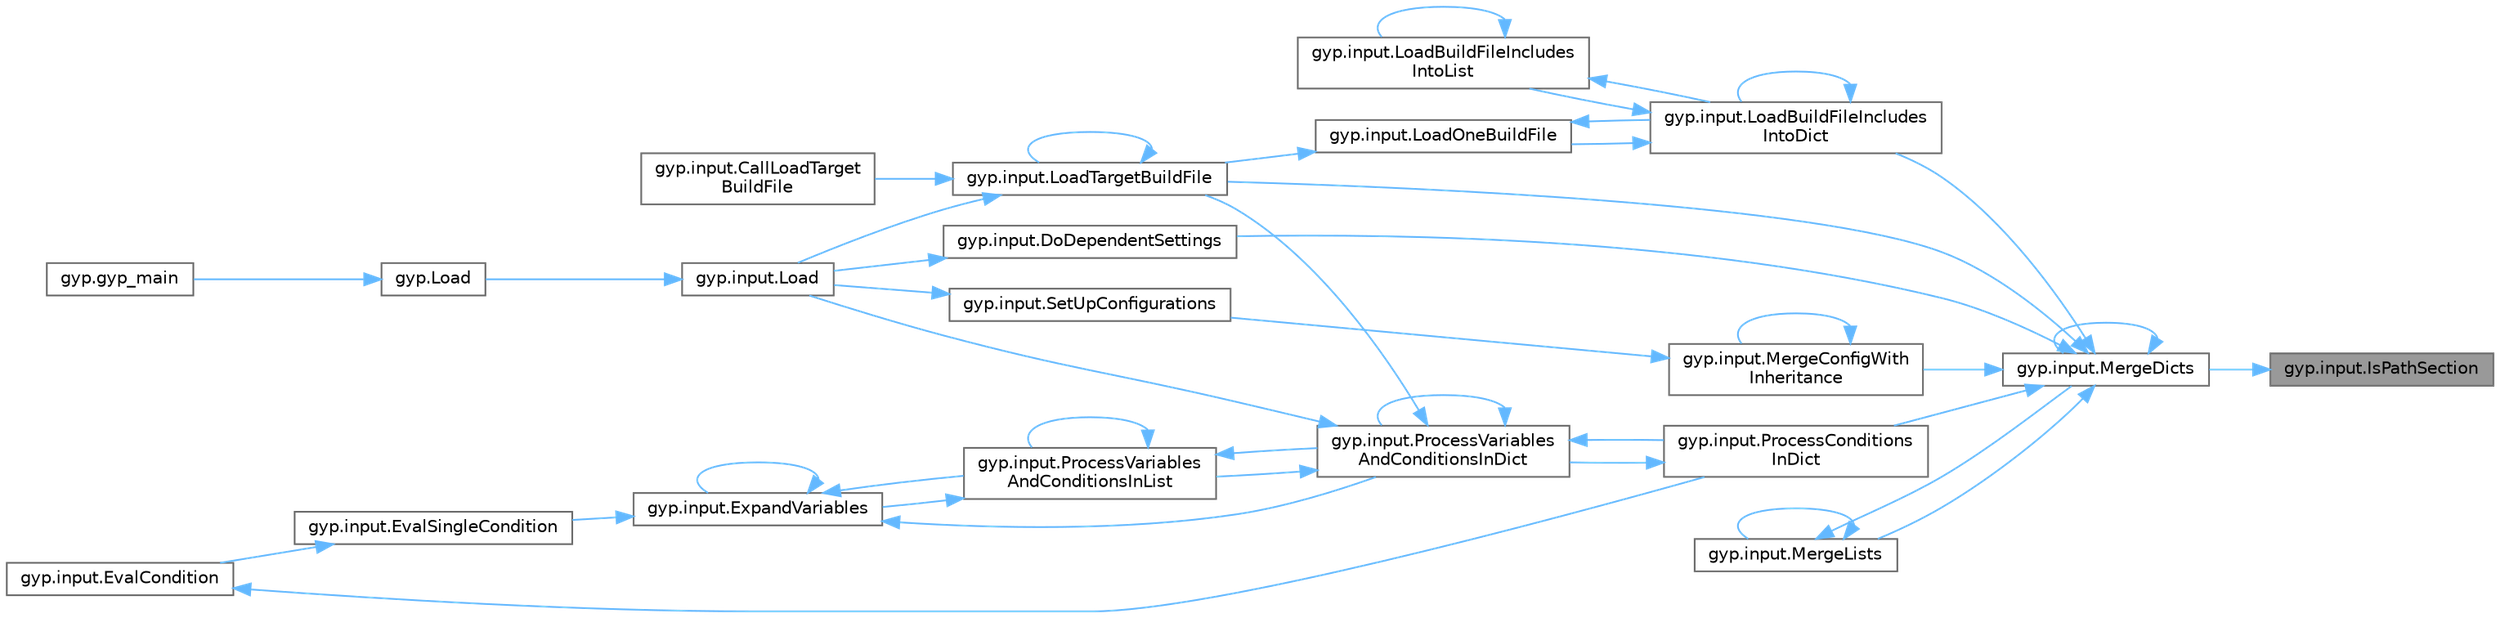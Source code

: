 digraph "gyp.input.IsPathSection"
{
 // LATEX_PDF_SIZE
  bgcolor="transparent";
  edge [fontname=Helvetica,fontsize=10,labelfontname=Helvetica,labelfontsize=10];
  node [fontname=Helvetica,fontsize=10,shape=box,height=0.2,width=0.4];
  rankdir="RL";
  Node1 [id="Node000001",label="gyp.input.IsPathSection",height=0.2,width=0.4,color="gray40", fillcolor="grey60", style="filled", fontcolor="black",tooltip=" "];
  Node1 -> Node2 [id="edge42_Node000001_Node000002",dir="back",color="steelblue1",style="solid",tooltip=" "];
  Node2 [id="Node000002",label="gyp.input.MergeDicts",height=0.2,width=0.4,color="grey40", fillcolor="white", style="filled",URL="$namespacegyp_1_1input.html#a6bfd0551004401096665308f59ddf5b8",tooltip=" "];
  Node2 -> Node3 [id="edge43_Node000002_Node000003",dir="back",color="steelblue1",style="solid",tooltip=" "];
  Node3 [id="Node000003",label="gyp.input.DoDependentSettings",height=0.2,width=0.4,color="grey40", fillcolor="white", style="filled",URL="$namespacegyp_1_1input.html#a531a70d9af9b58523bd2c9c5597689ed",tooltip=" "];
  Node3 -> Node4 [id="edge44_Node000003_Node000004",dir="back",color="steelblue1",style="solid",tooltip=" "];
  Node4 [id="Node000004",label="gyp.input.Load",height=0.2,width=0.4,color="grey40", fillcolor="white", style="filled",URL="$namespacegyp_1_1input.html#ad90e79d4281c183f60968ae564a1a8b7",tooltip=" "];
  Node4 -> Node5 [id="edge45_Node000004_Node000005",dir="back",color="steelblue1",style="solid",tooltip=" "];
  Node5 [id="Node000005",label="gyp.Load",height=0.2,width=0.4,color="grey40", fillcolor="white", style="filled",URL="$namespacegyp.html#a0bc64fed18f77300277d691e72844798",tooltip=" "];
  Node5 -> Node6 [id="edge46_Node000005_Node000006",dir="back",color="steelblue1",style="solid",tooltip=" "];
  Node6 [id="Node000006",label="gyp.gyp_main",height=0.2,width=0.4,color="grey40", fillcolor="white", style="filled",URL="$namespacegyp.html#ad232b957228659b1c62ea8bb0e317901",tooltip=" "];
  Node2 -> Node7 [id="edge47_Node000002_Node000007",dir="back",color="steelblue1",style="solid",tooltip=" "];
  Node7 [id="Node000007",label="gyp.input.LoadBuildFileIncludes\lIntoDict",height=0.2,width=0.4,color="grey40", fillcolor="white", style="filled",URL="$namespacegyp_1_1input.html#a260d7e3f235e4e2f4210377801262720",tooltip=" "];
  Node7 -> Node7 [id="edge48_Node000007_Node000007",dir="back",color="steelblue1",style="solid",tooltip=" "];
  Node7 -> Node8 [id="edge49_Node000007_Node000008",dir="back",color="steelblue1",style="solid",tooltip=" "];
  Node8 [id="Node000008",label="gyp.input.LoadBuildFileIncludes\lIntoList",height=0.2,width=0.4,color="grey40", fillcolor="white", style="filled",URL="$namespacegyp_1_1input.html#af8467702a0fb29367c7f595684290b7a",tooltip=" "];
  Node8 -> Node7 [id="edge50_Node000008_Node000007",dir="back",color="steelblue1",style="solid",tooltip=" "];
  Node8 -> Node8 [id="edge51_Node000008_Node000008",dir="back",color="steelblue1",style="solid",tooltip=" "];
  Node7 -> Node9 [id="edge52_Node000007_Node000009",dir="back",color="steelblue1",style="solid",tooltip=" "];
  Node9 [id="Node000009",label="gyp.input.LoadOneBuildFile",height=0.2,width=0.4,color="grey40", fillcolor="white", style="filled",URL="$namespacegyp_1_1input.html#ab16a9d5aeacfaccf537a0080d9979049",tooltip=" "];
  Node9 -> Node7 [id="edge53_Node000009_Node000007",dir="back",color="steelblue1",style="solid",tooltip=" "];
  Node9 -> Node10 [id="edge54_Node000009_Node000010",dir="back",color="steelblue1",style="solid",tooltip=" "];
  Node10 [id="Node000010",label="gyp.input.LoadTargetBuildFile",height=0.2,width=0.4,color="grey40", fillcolor="white", style="filled",URL="$namespacegyp_1_1input.html#a38b92f970d0c3fd3dc46270551165908",tooltip=" "];
  Node10 -> Node11 [id="edge55_Node000010_Node000011",dir="back",color="steelblue1",style="solid",tooltip=" "];
  Node11 [id="Node000011",label="gyp.input.CallLoadTarget\lBuildFile",height=0.2,width=0.4,color="grey40", fillcolor="white", style="filled",URL="$namespacegyp_1_1input.html#abda17efe6ce93f08fa61eb5d58b9ef22",tooltip=" "];
  Node10 -> Node4 [id="edge56_Node000010_Node000004",dir="back",color="steelblue1",style="solid",tooltip=" "];
  Node10 -> Node10 [id="edge57_Node000010_Node000010",dir="back",color="steelblue1",style="solid",tooltip=" "];
  Node2 -> Node10 [id="edge58_Node000002_Node000010",dir="back",color="steelblue1",style="solid",tooltip=" "];
  Node2 -> Node12 [id="edge59_Node000002_Node000012",dir="back",color="steelblue1",style="solid",tooltip=" "];
  Node12 [id="Node000012",label="gyp.input.MergeConfigWith\lInheritance",height=0.2,width=0.4,color="grey40", fillcolor="white", style="filled",URL="$namespacegyp_1_1input.html#ac8215e2f446e0a5fa1604f42da5e2e58",tooltip=" "];
  Node12 -> Node12 [id="edge60_Node000012_Node000012",dir="back",color="steelblue1",style="solid",tooltip=" "];
  Node12 -> Node13 [id="edge61_Node000012_Node000013",dir="back",color="steelblue1",style="solid",tooltip=" "];
  Node13 [id="Node000013",label="gyp.input.SetUpConfigurations",height=0.2,width=0.4,color="grey40", fillcolor="white", style="filled",URL="$namespacegyp_1_1input.html#ac56bb339d015a805746fc4d54d0444a8",tooltip=" "];
  Node13 -> Node4 [id="edge62_Node000013_Node000004",dir="back",color="steelblue1",style="solid",tooltip=" "];
  Node2 -> Node2 [id="edge63_Node000002_Node000002",dir="back",color="steelblue1",style="solid",tooltip=" "];
  Node2 -> Node14 [id="edge64_Node000002_Node000014",dir="back",color="steelblue1",style="solid",tooltip=" "];
  Node14 [id="Node000014",label="gyp.input.MergeLists",height=0.2,width=0.4,color="grey40", fillcolor="white", style="filled",URL="$namespacegyp_1_1input.html#aae925987191630b687db46a6dbb2689b",tooltip=" "];
  Node14 -> Node2 [id="edge65_Node000014_Node000002",dir="back",color="steelblue1",style="solid",tooltip=" "];
  Node14 -> Node14 [id="edge66_Node000014_Node000014",dir="back",color="steelblue1",style="solid",tooltip=" "];
  Node2 -> Node15 [id="edge67_Node000002_Node000015",dir="back",color="steelblue1",style="solid",tooltip=" "];
  Node15 [id="Node000015",label="gyp.input.ProcessConditions\lInDict",height=0.2,width=0.4,color="grey40", fillcolor="white", style="filled",URL="$namespacegyp_1_1input.html#ae8e415a4784b37bae55b0d6660d956ee",tooltip=" "];
  Node15 -> Node16 [id="edge68_Node000015_Node000016",dir="back",color="steelblue1",style="solid",tooltip=" "];
  Node16 [id="Node000016",label="gyp.input.ProcessVariables\lAndConditionsInDict",height=0.2,width=0.4,color="grey40", fillcolor="white", style="filled",URL="$namespacegyp_1_1input.html#a320a7bb6191244f384cafe414b535bce",tooltip=" "];
  Node16 -> Node4 [id="edge69_Node000016_Node000004",dir="back",color="steelblue1",style="solid",tooltip=" "];
  Node16 -> Node10 [id="edge70_Node000016_Node000010",dir="back",color="steelblue1",style="solid",tooltip=" "];
  Node16 -> Node15 [id="edge71_Node000016_Node000015",dir="back",color="steelblue1",style="solid",tooltip=" "];
  Node16 -> Node16 [id="edge72_Node000016_Node000016",dir="back",color="steelblue1",style="solid",tooltip=" "];
  Node16 -> Node17 [id="edge73_Node000016_Node000017",dir="back",color="steelblue1",style="solid",tooltip=" "];
  Node17 [id="Node000017",label="gyp.input.ProcessVariables\lAndConditionsInList",height=0.2,width=0.4,color="grey40", fillcolor="white", style="filled",URL="$namespacegyp_1_1input.html#a87eefb82a85e2ad2143a865f42458f50",tooltip=" "];
  Node17 -> Node18 [id="edge74_Node000017_Node000018",dir="back",color="steelblue1",style="solid",tooltip=" "];
  Node18 [id="Node000018",label="gyp.input.ExpandVariables",height=0.2,width=0.4,color="grey40", fillcolor="white", style="filled",URL="$namespacegyp_1_1input.html#a5a76133b36dc35144a6a0aa73c3eb6b1",tooltip=" "];
  Node18 -> Node19 [id="edge75_Node000018_Node000019",dir="back",color="steelblue1",style="solid",tooltip=" "];
  Node19 [id="Node000019",label="gyp.input.EvalSingleCondition",height=0.2,width=0.4,color="grey40", fillcolor="white", style="filled",URL="$namespacegyp_1_1input.html#a6e5ae1ee740658967284d9b066103301",tooltip=" "];
  Node19 -> Node20 [id="edge76_Node000019_Node000020",dir="back",color="steelblue1",style="solid",tooltip=" "];
  Node20 [id="Node000020",label="gyp.input.EvalCondition",height=0.2,width=0.4,color="grey40", fillcolor="white", style="filled",URL="$namespacegyp_1_1input.html#a45cb1ad5ab2c335c25578dd840ea9b37",tooltip=" "];
  Node20 -> Node15 [id="edge77_Node000020_Node000015",dir="back",color="steelblue1",style="solid",tooltip=" "];
  Node18 -> Node18 [id="edge78_Node000018_Node000018",dir="back",color="steelblue1",style="solid",tooltip=" "];
  Node18 -> Node16 [id="edge79_Node000018_Node000016",dir="back",color="steelblue1",style="solid",tooltip=" "];
  Node18 -> Node17 [id="edge80_Node000018_Node000017",dir="back",color="steelblue1",style="solid",tooltip=" "];
  Node17 -> Node16 [id="edge81_Node000017_Node000016",dir="back",color="steelblue1",style="solid",tooltip=" "];
  Node17 -> Node17 [id="edge82_Node000017_Node000017",dir="back",color="steelblue1",style="solid",tooltip=" "];
}
